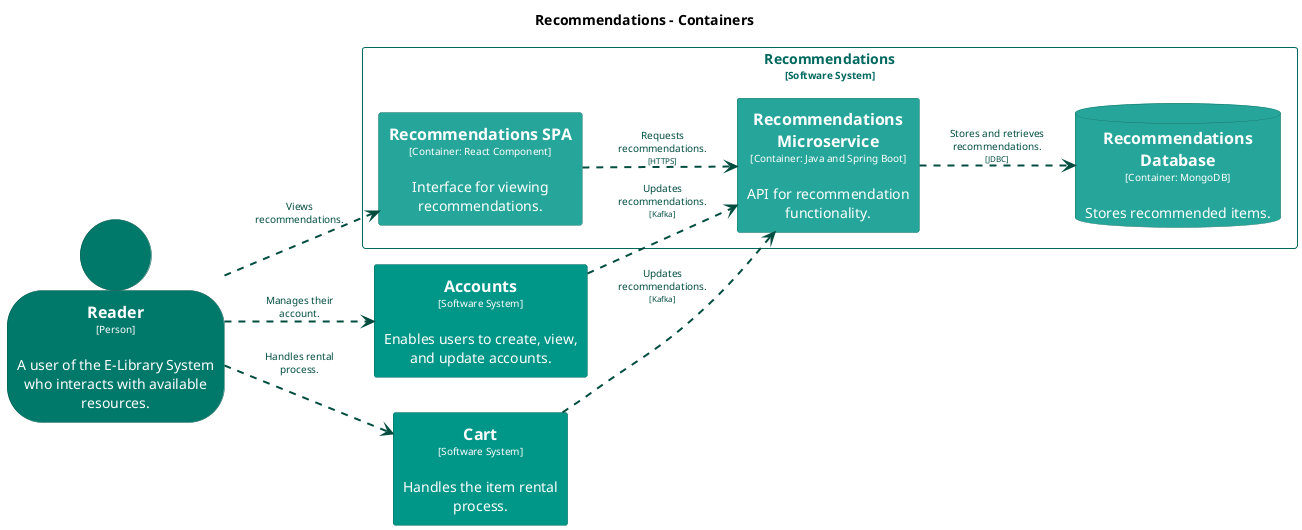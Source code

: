 @startuml
set separator none
title Recommendations - Containers

left to right direction

skinparam {
  arrowFontSize 10
  defaultTextAlignment center
  wrapWidth 200
  maxMessageSize 100
}

hide stereotype

skinparam rectangle<<Accounts>> {
  BackgroundColor #009688
  FontColor #ffffff
  BorderColor #00695f
  shadowing false
}
skinparam rectangle<<Cart>> {
  BackgroundColor #009688
  FontColor #ffffff
  BorderColor #00695f
  shadowing false
}
skinparam person<<Reader>> {
  BackgroundColor #00796b
  FontColor #ffffff
  BorderColor #00544a
  shadowing false
}
skinparam database<<Recommendations.RecommendationsDatabase>> {
  BackgroundColor #26a69a
  FontColor #ffffff
  BorderColor #1a746b
  shadowing false
}
skinparam rectangle<<Recommendations.RecommendationsMicroservice>> {
  BackgroundColor #26a69a
  FontColor #ffffff
  BorderColor #1a746b
  shadowing false
}
skinparam rectangle<<Recommendations.RecommendationsSPA>> {
  BackgroundColor #26a69a
  FontColor #ffffff
  BorderColor #1a746b
  shadowing false
}
skinparam rectangle<<Recommendations>> {
  BorderColor #00695f
  FontColor #00695f
  shadowing false
}

person "==Reader\n<size:10>[Person]</size>\n\nA user of the E-Library System who interacts with available resources." <<Reader>> as Reader
rectangle "==Accounts\n<size:10>[Software System]</size>\n\nEnables users to create, view, and update accounts." <<Accounts>> as Accounts
rectangle "==Cart\n<size:10>[Software System]</size>\n\nHandles the item rental process." <<Cart>> as Cart

rectangle "Recommendations\n<size:10>[Software System]</size>" <<Recommendations>> {
  rectangle "==Recommendations SPA\n<size:10>[Container: React Component]</size>\n\nInterface for viewing recommendations." <<Recommendations.RecommendationsSPA>> as Recommendations.RecommendationsSPA
  rectangle "==Recommendations Microservice\n<size:10>[Container: Java and Spring Boot]</size>\n\nAPI for recommendation functionality." <<Recommendations.RecommendationsMicroservice>> as Recommendations.RecommendationsMicroservice
  database "==Recommendations Database\n<size:10>[Container: MongoDB]</size>\n\nStores recommended items." <<Recommendations.RecommendationsDatabase>> as Recommendations.RecommendationsDatabase
}

Reader .[#004d40,thickness=2].> Accounts : "<color:#004d40>Manages their account."
Reader .[#004d40,thickness=2].> Cart : "<color:#004d40>Handles rental process."
Reader .[#004d40,thickness=2].> Recommendations.RecommendationsSPA : "<color:#004d40>Views recommendations."
Accounts .[#004d40,thickness=2].> Recommendations.RecommendationsMicroservice : "<color:#004d40>Updates recommendations.\n<color:#004d40><size:8>[Kafka]</size>"
Cart .[#004d40,thickness=2].> Recommendations.RecommendationsMicroservice : "<color:#004d40>Updates recommendations.\n<color:#004d40><size:8>[Kafka]</size>"
Recommendations.RecommendationsSPA .[#004d40,thickness=2].> Recommendations.RecommendationsMicroservice : "<color:#004d40>Requests recommendations.\n<color:#004d40><size:8>[HTTPS]</size>"
Recommendations.RecommendationsMicroservice .[#004d40,thickness=2].> Recommendations.RecommendationsDatabase : "<color:#004d40>Stores and retrieves recommendations.\n<color:#004d40><size:8>[JDBC]</size>"
@enduml